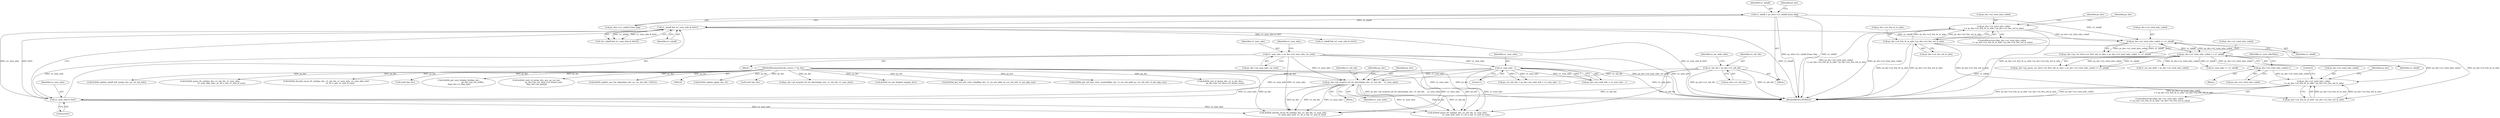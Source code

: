 digraph "1_Android_4a524d3a8ae9aa20c36430008e6bd429443f8f1d_1@del" {
"1001091" [label="(Call,ps_dec->u2_total_mbs_coded++)"];
"1000804" [label="(Call,ps_dec->u2_total_mbs_coded << u1_mbaff)"];
"1000778" [label="(Call,ps_dec->u2_total_mbs_coded << u1_mbaff)"];
"1000663" [label="(Call,ps_dec->u2_total_mbs_coded\n >= ps_dec->u2_frm_ht_in_mbs * ps_dec->u2_frm_wd_in_mbs)"];
"1000667" [label="(Call,ps_dec->u2_frm_ht_in_mbs * ps_dec->u2_frm_wd_in_mbs)"];
"1000189" [label="(Call,u1_mbaff = ps_slice->u1_mbaff_frame_flag)"];
"1000610" [label="(Call,u1_mbaff && (u1_num_mbs & 0x01))"];
"1000612" [label="(Call,u1_num_mbs & 0x01)"];
"1000487" [label="(Call,u1_num_mbs = ps_dec->u4_num_mbs_cur_nmb)"];
"1000584" [label="(Call,ps_dec->pf_mvpred_ref_tfr_nby2mb(ps_dec, u1_mb_idx,    u1_num_mbs))"];
"1000130" [label="(MethodParameterIn,dec_struct_t * ps_dec)"];
"1000141" [label="(Call,u1_mb_idx = ps_dec->u1_mb_idx)"];
"1000501" [label="(Call,u1_num_mbs - 1)"];
"1001259" [label="(Call,ps_dec->u2_total_mbs_coded\n >= ps_dec->u2_frm_ht_in_mbs * ps_dec->u2_frm_wd_in_mbs)"];
"1000772" [label="(Call,ps_dec->ps_cur_slice->u2_first_mb_in_slice = ps_dec->u2_total_mbs_coded << u1_mbaff)"];
"1001259" [label="(Call,ps_dec->u2_total_mbs_coded\n >= ps_dec->u2_frm_ht_in_mbs * ps_dec->u2_frm_wd_in_mbs)"];
"1000677" [label="(Identifier,ps_dec)"];
"1000684" [label="(Identifier,ps_dec)"];
"1000586" [label="(Identifier,u1_mb_idx)"];
"1000190" [label="(Identifier,u1_mbaff)"];
"1001091" [label="(Call,ps_dec->u2_total_mbs_coded++)"];
"1000887" [label="(Call,ih264d_update_qp(ps_dec, 0))"];
"1000456" [label="(Call,(void *)ps_dec)"];
"1001147" [label="(Call,ps_dec->pf_mvpred_ref_tfr_nby2mb(ps_dec, u1_mb_idx, u1_num_mbs))"];
"1001277" [label="(Literal,0)"];
"1000958" [label="(Call,u1_num_mbs >> u1_mbaff)"];
"1000130" [label="(MethodParameterIn,dec_struct_t * ps_dec)"];
"1000808" [label="(Identifier,u1_mbaff)"];
"1000609" [label="(Call,!(u1_mbaff && (u1_num_mbs & 0x01)))"];
"1000502" [label="(Identifier,u1_num_mbs)"];
"1001260" [label="(Call,ps_dec->u2_total_mbs_coded)"];
"1000611" [label="(Identifier,u1_mbaff)"];
"1001092" [label="(Call,ps_dec->u2_total_mbs_coded)"];
"1001096" [label="(Identifier,u1_num_mbsNby2)"];
"1000798" [label="(Call,ps_dec->ps_parse_cur_slice->u4_first_mb_in_slice = ps_dec->u2_total_mbs_coded << u1_mbaff)"];
"1000663" [label="(Call,ps_dec->u2_total_mbs_coded\n >= ps_dec->u2_frm_ht_in_mbs * ps_dec->u2_frm_wd_in_mbs)"];
"1000668" [label="(Call,ps_dec->u2_frm_ht_in_mbs)"];
"1001278" [label="(MethodReturn,WORD32)"];
"1000205" [label="(Call,ih264d_err_pic_dispbuf_mgr(ps_dec))"];
"1000189" [label="(Call,u1_mbaff = ps_slice->u1_mbaff_frame_flag)"];
"1000191" [label="(Call,ps_slice->u1_mbaff_frame_flag)"];
"1000584" [label="(Call,ps_dec->pf_mvpred_ref_tfr_nby2mb(ps_dec, u1_mb_idx,    u1_num_mbs))"];
"1000985" [label="(Call,ih264d_get_mb_info_cavlc_mbaff(ps_dec, i2_cur_mb_addr, ps_cur_mb_info, i2_mb_skip_run))"];
"1001273" [label="(Identifier,ps_dec)"];
"1000495" [label="(Call,ps_cur_mb_info = ps_dec->ps_nmb_info + u1_num_mbs - 1)"];
"1000926" [label="(Block,)"];
"1000645" [label="(Call,ih264d_decode_recon_tfr_nmb(ps_dec, u1_mb_idx, u1_num_mbs,\n                             u1_num_mbs_next, u1_tfr_n_mb, u1_end_of_row))"];
"1000779" [label="(Call,ps_dec->u2_total_mbs_coded)"];
"1000487" [label="(Call,u1_num_mbs = ps_dec->u4_num_mbs_cur_nmb)"];
"1001114" [label="(Call,u1_mbaff && (u1_num_mbs & 0x01))"];
"1000151" [label="(Identifier,i2_pic_wdin_mbs)"];
"1000136" [label="(Block,)"];
"1000200" [label="(Identifier,ps_dec)"];
"1000991" [label="(Call,ih264d_get_mb_info_cavlc_nonmbaff(ps_dec, i2_cur_mb_addr, ps_cur_mb_info, i2_mb_skip_run))"];
"1000667" [label="(Call,ps_dec->u2_frm_ht_in_mbs * ps_dec->u2_frm_wd_in_mbs)"];
"1000782" [label="(Identifier,u1_mbaff)"];
"1000664" [label="(Call,ps_dec->u2_total_mbs_coded)"];
"1000227" [label="(Call,ih264d_end_of_pic(ps_dec, u1_is_idr_slice,\n                ps_dec->ps_cur_slice->u2_frame_num))"];
"1001084" [label="(Call,ih264d_update_mbaff_left_nnz(ps_dec, ps_cur_mb_info))"];
"1000318" [label="(Call,ih264d_start_of_pic(ps_dec, poc, ps_cur_poc,\n                        ps_dec->ps_cur_slice->u2_frame_num,\n &ps_dec->ps_pps[j]))"];
"1001171" [label="(Call,ih264d_parse_tfr_nmb(ps_dec, u1_mb_idx, u1_num_mbs,\n                                     u1_num_mbs_next, u1_tfr_n_mb, u1_end_of_row))"];
"1001185" [label="(Call,ih264d_decode_recon_tfr_nmb(ps_dec, u1_mb_idx, u1_num_mbs, u1_num_mbs_next,\n                                             u1_tfr_n_mb, u1_end_of_row))"];
"1000503" [label="(Literal,1)"];
"1000613" [label="(Identifier,u1_num_mbs)"];
"1000915" [label="(Call,i2_cur_mb_addr = ps_dec->u2_total_mbs_coded)"];
"1000141" [label="(Call,u1_mb_idx = ps_dec->u1_mb_idx)"];
"1000412" [label="(Call,(void *)ps_dec)"];
"1000804" [label="(Call,ps_dec->u2_total_mbs_coded << u1_mbaff)"];
"1001263" [label="(Call,ps_dec->u2_frm_ht_in_mbs * ps_dec->u2_frm_wd_in_mbs)"];
"1000142" [label="(Identifier,u1_mb_idx)"];
"1001258" [label="(ControlStructure,if(ps_dec->u2_total_mbs_coded\n >= ps_dec->u2_frm_ht_in_mbs * ps_dec->u2_frm_wd_in_mbs))"];
"1000583" [label="(Block,)"];
"1000501" [label="(Call,u1_num_mbs - 1)"];
"1000662" [label="(ControlStructure,if(ps_dec->u2_total_mbs_coded\n >= ps_dec->u2_frm_ht_in_mbs * ps_dec->u2_frm_wd_in_mbs))"];
"1000493" [label="(Identifier,u1_num_mbs)"];
"1000489" [label="(Call,ps_dec->u4_num_mbs_cur_nmb)"];
"1000357" [label="(Call,ih264d_get_next_display_field(ps_dec,\n                                              ps_dec->ps_out_buffer,\n &(ps_dec->s_disp_op)))"];
"1000612" [label="(Call,u1_num_mbs & 0x01)"];
"1000614" [label="(Literal,0x01)"];
"1000590" [label="(Identifier,ps_dec)"];
"1000805" [label="(Call,ps_dec->u2_total_mbs_coded)"];
"1000587" [label="(Identifier,u1_num_mbs)"];
"1001056" [label="(Call,ih264d_update_nnz_for_skipmb(ps_dec, ps_cur_mb_info, CAVLC))"];
"1000671" [label="(Call,ps_dec->u2_frm_wd_in_mbs)"];
"1000143" [label="(Call,ps_dec->u1_mb_idx)"];
"1000486" [label="(Block,)"];
"1000488" [label="(Identifier,u1_num_mbs)"];
"1000778" [label="(Call,ps_dec->u2_total_mbs_coded << u1_mbaff)"];
"1000631" [label="(Call,ih264d_parse_tfr_nmb(ps_dec, u1_mb_idx, u1_num_mbs,\n                            u1_num_mbs_next, u1_tfr_n_mb, u1_end_of_row))"];
"1000497" [label="(Call,ps_dec->ps_nmb_info + u1_num_mbs - 1)"];
"1000610" [label="(Call,u1_mbaff && (u1_num_mbs & 0x01))"];
"1000585" [label="(Identifier,ps_dec)"];
"1001091" -> "1000926"  [label="AST: "];
"1001091" -> "1001092"  [label="CFG: "];
"1001092" -> "1001091"  [label="AST: "];
"1001096" -> "1001091"  [label="CFG: "];
"1000804" -> "1001091"  [label="DDG: ps_dec->u2_total_mbs_coded"];
"1001091" -> "1001259"  [label="DDG: ps_dec->u2_total_mbs_coded"];
"1000804" -> "1000798"  [label="AST: "];
"1000804" -> "1000808"  [label="CFG: "];
"1000805" -> "1000804"  [label="AST: "];
"1000808" -> "1000804"  [label="AST: "];
"1000798" -> "1000804"  [label="CFG: "];
"1000804" -> "1001278"  [label="DDG: u1_mbaff"];
"1000804" -> "1000798"  [label="DDG: ps_dec->u2_total_mbs_coded"];
"1000804" -> "1000798"  [label="DDG: u1_mbaff"];
"1000778" -> "1000804"  [label="DDG: ps_dec->u2_total_mbs_coded"];
"1000778" -> "1000804"  [label="DDG: u1_mbaff"];
"1000804" -> "1000915"  [label="DDG: ps_dec->u2_total_mbs_coded"];
"1000804" -> "1000958"  [label="DDG: u1_mbaff"];
"1000804" -> "1001259"  [label="DDG: ps_dec->u2_total_mbs_coded"];
"1000778" -> "1000772"  [label="AST: "];
"1000778" -> "1000782"  [label="CFG: "];
"1000779" -> "1000778"  [label="AST: "];
"1000782" -> "1000778"  [label="AST: "];
"1000772" -> "1000778"  [label="CFG: "];
"1000778" -> "1000772"  [label="DDG: ps_dec->u2_total_mbs_coded"];
"1000778" -> "1000772"  [label="DDG: u1_mbaff"];
"1000663" -> "1000778"  [label="DDG: ps_dec->u2_total_mbs_coded"];
"1000189" -> "1000778"  [label="DDG: u1_mbaff"];
"1000610" -> "1000778"  [label="DDG: u1_mbaff"];
"1000663" -> "1000662"  [label="AST: "];
"1000663" -> "1000667"  [label="CFG: "];
"1000664" -> "1000663"  [label="AST: "];
"1000667" -> "1000663"  [label="AST: "];
"1000677" -> "1000663"  [label="CFG: "];
"1000684" -> "1000663"  [label="CFG: "];
"1000663" -> "1001278"  [label="DDG: ps_dec->u2_total_mbs_coded\n >= ps_dec->u2_frm_ht_in_mbs * ps_dec->u2_frm_wd_in_mbs"];
"1000663" -> "1001278"  [label="DDG: ps_dec->u2_total_mbs_coded"];
"1000663" -> "1001278"  [label="DDG: ps_dec->u2_frm_ht_in_mbs * ps_dec->u2_frm_wd_in_mbs"];
"1000667" -> "1000663"  [label="DDG: ps_dec->u2_frm_ht_in_mbs"];
"1000667" -> "1000663"  [label="DDG: ps_dec->u2_frm_wd_in_mbs"];
"1000667" -> "1000671"  [label="CFG: "];
"1000668" -> "1000667"  [label="AST: "];
"1000671" -> "1000667"  [label="AST: "];
"1000667" -> "1001278"  [label="DDG: ps_dec->u2_frm_ht_in_mbs"];
"1000667" -> "1001278"  [label="DDG: ps_dec->u2_frm_wd_in_mbs"];
"1000667" -> "1001263"  [label="DDG: ps_dec->u2_frm_ht_in_mbs"];
"1000667" -> "1001263"  [label="DDG: ps_dec->u2_frm_wd_in_mbs"];
"1000189" -> "1000136"  [label="AST: "];
"1000189" -> "1000191"  [label="CFG: "];
"1000190" -> "1000189"  [label="AST: "];
"1000191" -> "1000189"  [label="AST: "];
"1000200" -> "1000189"  [label="CFG: "];
"1000189" -> "1001278"  [label="DDG: u1_mbaff"];
"1000189" -> "1001278"  [label="DDG: ps_slice->u1_mbaff_frame_flag"];
"1000189" -> "1000610"  [label="DDG: u1_mbaff"];
"1000610" -> "1000609"  [label="AST: "];
"1000610" -> "1000611"  [label="CFG: "];
"1000610" -> "1000612"  [label="CFG: "];
"1000611" -> "1000610"  [label="AST: "];
"1000612" -> "1000610"  [label="AST: "];
"1000609" -> "1000610"  [label="CFG: "];
"1000610" -> "1001278"  [label="DDG: u1_mbaff"];
"1000610" -> "1001278"  [label="DDG: u1_num_mbs & 0x01"];
"1000610" -> "1000609"  [label="DDG: u1_mbaff"];
"1000610" -> "1000609"  [label="DDG: u1_num_mbs & 0x01"];
"1000612" -> "1000610"  [label="DDG: u1_num_mbs"];
"1000612" -> "1000610"  [label="DDG: 0x01"];
"1000610" -> "1001114"  [label="DDG: u1_num_mbs & 0x01"];
"1000612" -> "1000614"  [label="CFG: "];
"1000613" -> "1000612"  [label="AST: "];
"1000614" -> "1000612"  [label="AST: "];
"1000487" -> "1000612"  [label="DDG: u1_num_mbs"];
"1000584" -> "1000612"  [label="DDG: u1_num_mbs"];
"1000501" -> "1000612"  [label="DDG: u1_num_mbs"];
"1000612" -> "1000631"  [label="DDG: u1_num_mbs"];
"1000612" -> "1000645"  [label="DDG: u1_num_mbs"];
"1000487" -> "1000486"  [label="AST: "];
"1000487" -> "1000489"  [label="CFG: "];
"1000488" -> "1000487"  [label="AST: "];
"1000489" -> "1000487"  [label="AST: "];
"1000493" -> "1000487"  [label="CFG: "];
"1000487" -> "1001278"  [label="DDG: ps_dec->u4_num_mbs_cur_nmb"];
"1000487" -> "1001278"  [label="DDG: u1_num_mbs"];
"1000487" -> "1000501"  [label="DDG: u1_num_mbs"];
"1000487" -> "1000584"  [label="DDG: u1_num_mbs"];
"1000487" -> "1000631"  [label="DDG: u1_num_mbs"];
"1000487" -> "1000645"  [label="DDG: u1_num_mbs"];
"1000584" -> "1000583"  [label="AST: "];
"1000584" -> "1000587"  [label="CFG: "];
"1000585" -> "1000584"  [label="AST: "];
"1000586" -> "1000584"  [label="AST: "];
"1000587" -> "1000584"  [label="AST: "];
"1000590" -> "1000584"  [label="CFG: "];
"1000584" -> "1001278"  [label="DDG: ps_dec->pf_mvpred_ref_tfr_nby2mb(ps_dec, u1_mb_idx,    u1_num_mbs)"];
"1000130" -> "1000584"  [label="DDG: ps_dec"];
"1000141" -> "1000584"  [label="DDG: u1_mb_idx"];
"1000501" -> "1000584"  [label="DDG: u1_num_mbs"];
"1000584" -> "1000631"  [label="DDG: ps_dec"];
"1000584" -> "1000631"  [label="DDG: u1_mb_idx"];
"1000584" -> "1000631"  [label="DDG: u1_num_mbs"];
"1000584" -> "1000645"  [label="DDG: ps_dec"];
"1000584" -> "1000645"  [label="DDG: u1_mb_idx"];
"1000584" -> "1000645"  [label="DDG: u1_num_mbs"];
"1000130" -> "1000129"  [label="AST: "];
"1000130" -> "1001278"  [label="DDG: ps_dec"];
"1000130" -> "1000205"  [label="DDG: ps_dec"];
"1000130" -> "1000227"  [label="DDG: ps_dec"];
"1000130" -> "1000318"  [label="DDG: ps_dec"];
"1000130" -> "1000357"  [label="DDG: ps_dec"];
"1000130" -> "1000412"  [label="DDG: ps_dec"];
"1000130" -> "1000456"  [label="DDG: ps_dec"];
"1000130" -> "1000631"  [label="DDG: ps_dec"];
"1000130" -> "1000645"  [label="DDG: ps_dec"];
"1000130" -> "1000887"  [label="DDG: ps_dec"];
"1000130" -> "1000985"  [label="DDG: ps_dec"];
"1000130" -> "1000991"  [label="DDG: ps_dec"];
"1000130" -> "1001056"  [label="DDG: ps_dec"];
"1000130" -> "1001084"  [label="DDG: ps_dec"];
"1000130" -> "1001147"  [label="DDG: ps_dec"];
"1000130" -> "1001171"  [label="DDG: ps_dec"];
"1000130" -> "1001185"  [label="DDG: ps_dec"];
"1000141" -> "1000136"  [label="AST: "];
"1000141" -> "1000143"  [label="CFG: "];
"1000142" -> "1000141"  [label="AST: "];
"1000143" -> "1000141"  [label="AST: "];
"1000151" -> "1000141"  [label="CFG: "];
"1000141" -> "1001278"  [label="DDG: u1_mb_idx"];
"1000141" -> "1001278"  [label="DDG: ps_dec->u1_mb_idx"];
"1000141" -> "1000631"  [label="DDG: u1_mb_idx"];
"1000141" -> "1000645"  [label="DDG: u1_mb_idx"];
"1000501" -> "1000497"  [label="AST: "];
"1000501" -> "1000503"  [label="CFG: "];
"1000502" -> "1000501"  [label="AST: "];
"1000503" -> "1000501"  [label="AST: "];
"1000497" -> "1000501"  [label="CFG: "];
"1000501" -> "1001278"  [label="DDG: u1_num_mbs"];
"1000501" -> "1000495"  [label="DDG: u1_num_mbs"];
"1000501" -> "1000495"  [label="DDG: 1"];
"1000501" -> "1000497"  [label="DDG: u1_num_mbs"];
"1000501" -> "1000497"  [label="DDG: 1"];
"1000501" -> "1000631"  [label="DDG: u1_num_mbs"];
"1000501" -> "1000645"  [label="DDG: u1_num_mbs"];
"1001259" -> "1001258"  [label="AST: "];
"1001259" -> "1001263"  [label="CFG: "];
"1001260" -> "1001259"  [label="AST: "];
"1001263" -> "1001259"  [label="AST: "];
"1001273" -> "1001259"  [label="CFG: "];
"1001277" -> "1001259"  [label="CFG: "];
"1001259" -> "1001278"  [label="DDG: ps_dec->u2_frm_ht_in_mbs * ps_dec->u2_frm_wd_in_mbs"];
"1001259" -> "1001278"  [label="DDG: ps_dec->u2_total_mbs_coded"];
"1001259" -> "1001278"  [label="DDG: ps_dec->u2_total_mbs_coded\n >= ps_dec->u2_frm_ht_in_mbs * ps_dec->u2_frm_wd_in_mbs"];
"1001263" -> "1001259"  [label="DDG: ps_dec->u2_frm_ht_in_mbs"];
"1001263" -> "1001259"  [label="DDG: ps_dec->u2_frm_wd_in_mbs"];
}
